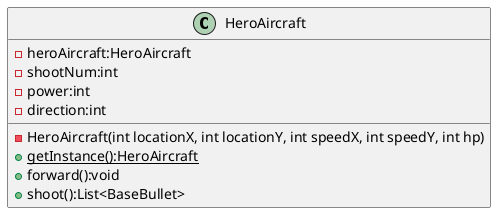 @startuml
'https://plantuml.com/class-diagram

class HeroAircraft {
    - heroAircraft:HeroAircraft
    - shootNum:int
    - power:int
    - direction:int
    - HeroAircraft(int locationX, int locationY, int speedX, int speedY, int hp)
    + {static} getInstance():HeroAircraft
    + forward():void
    + shoot():List<BaseBullet>
}

@enduml